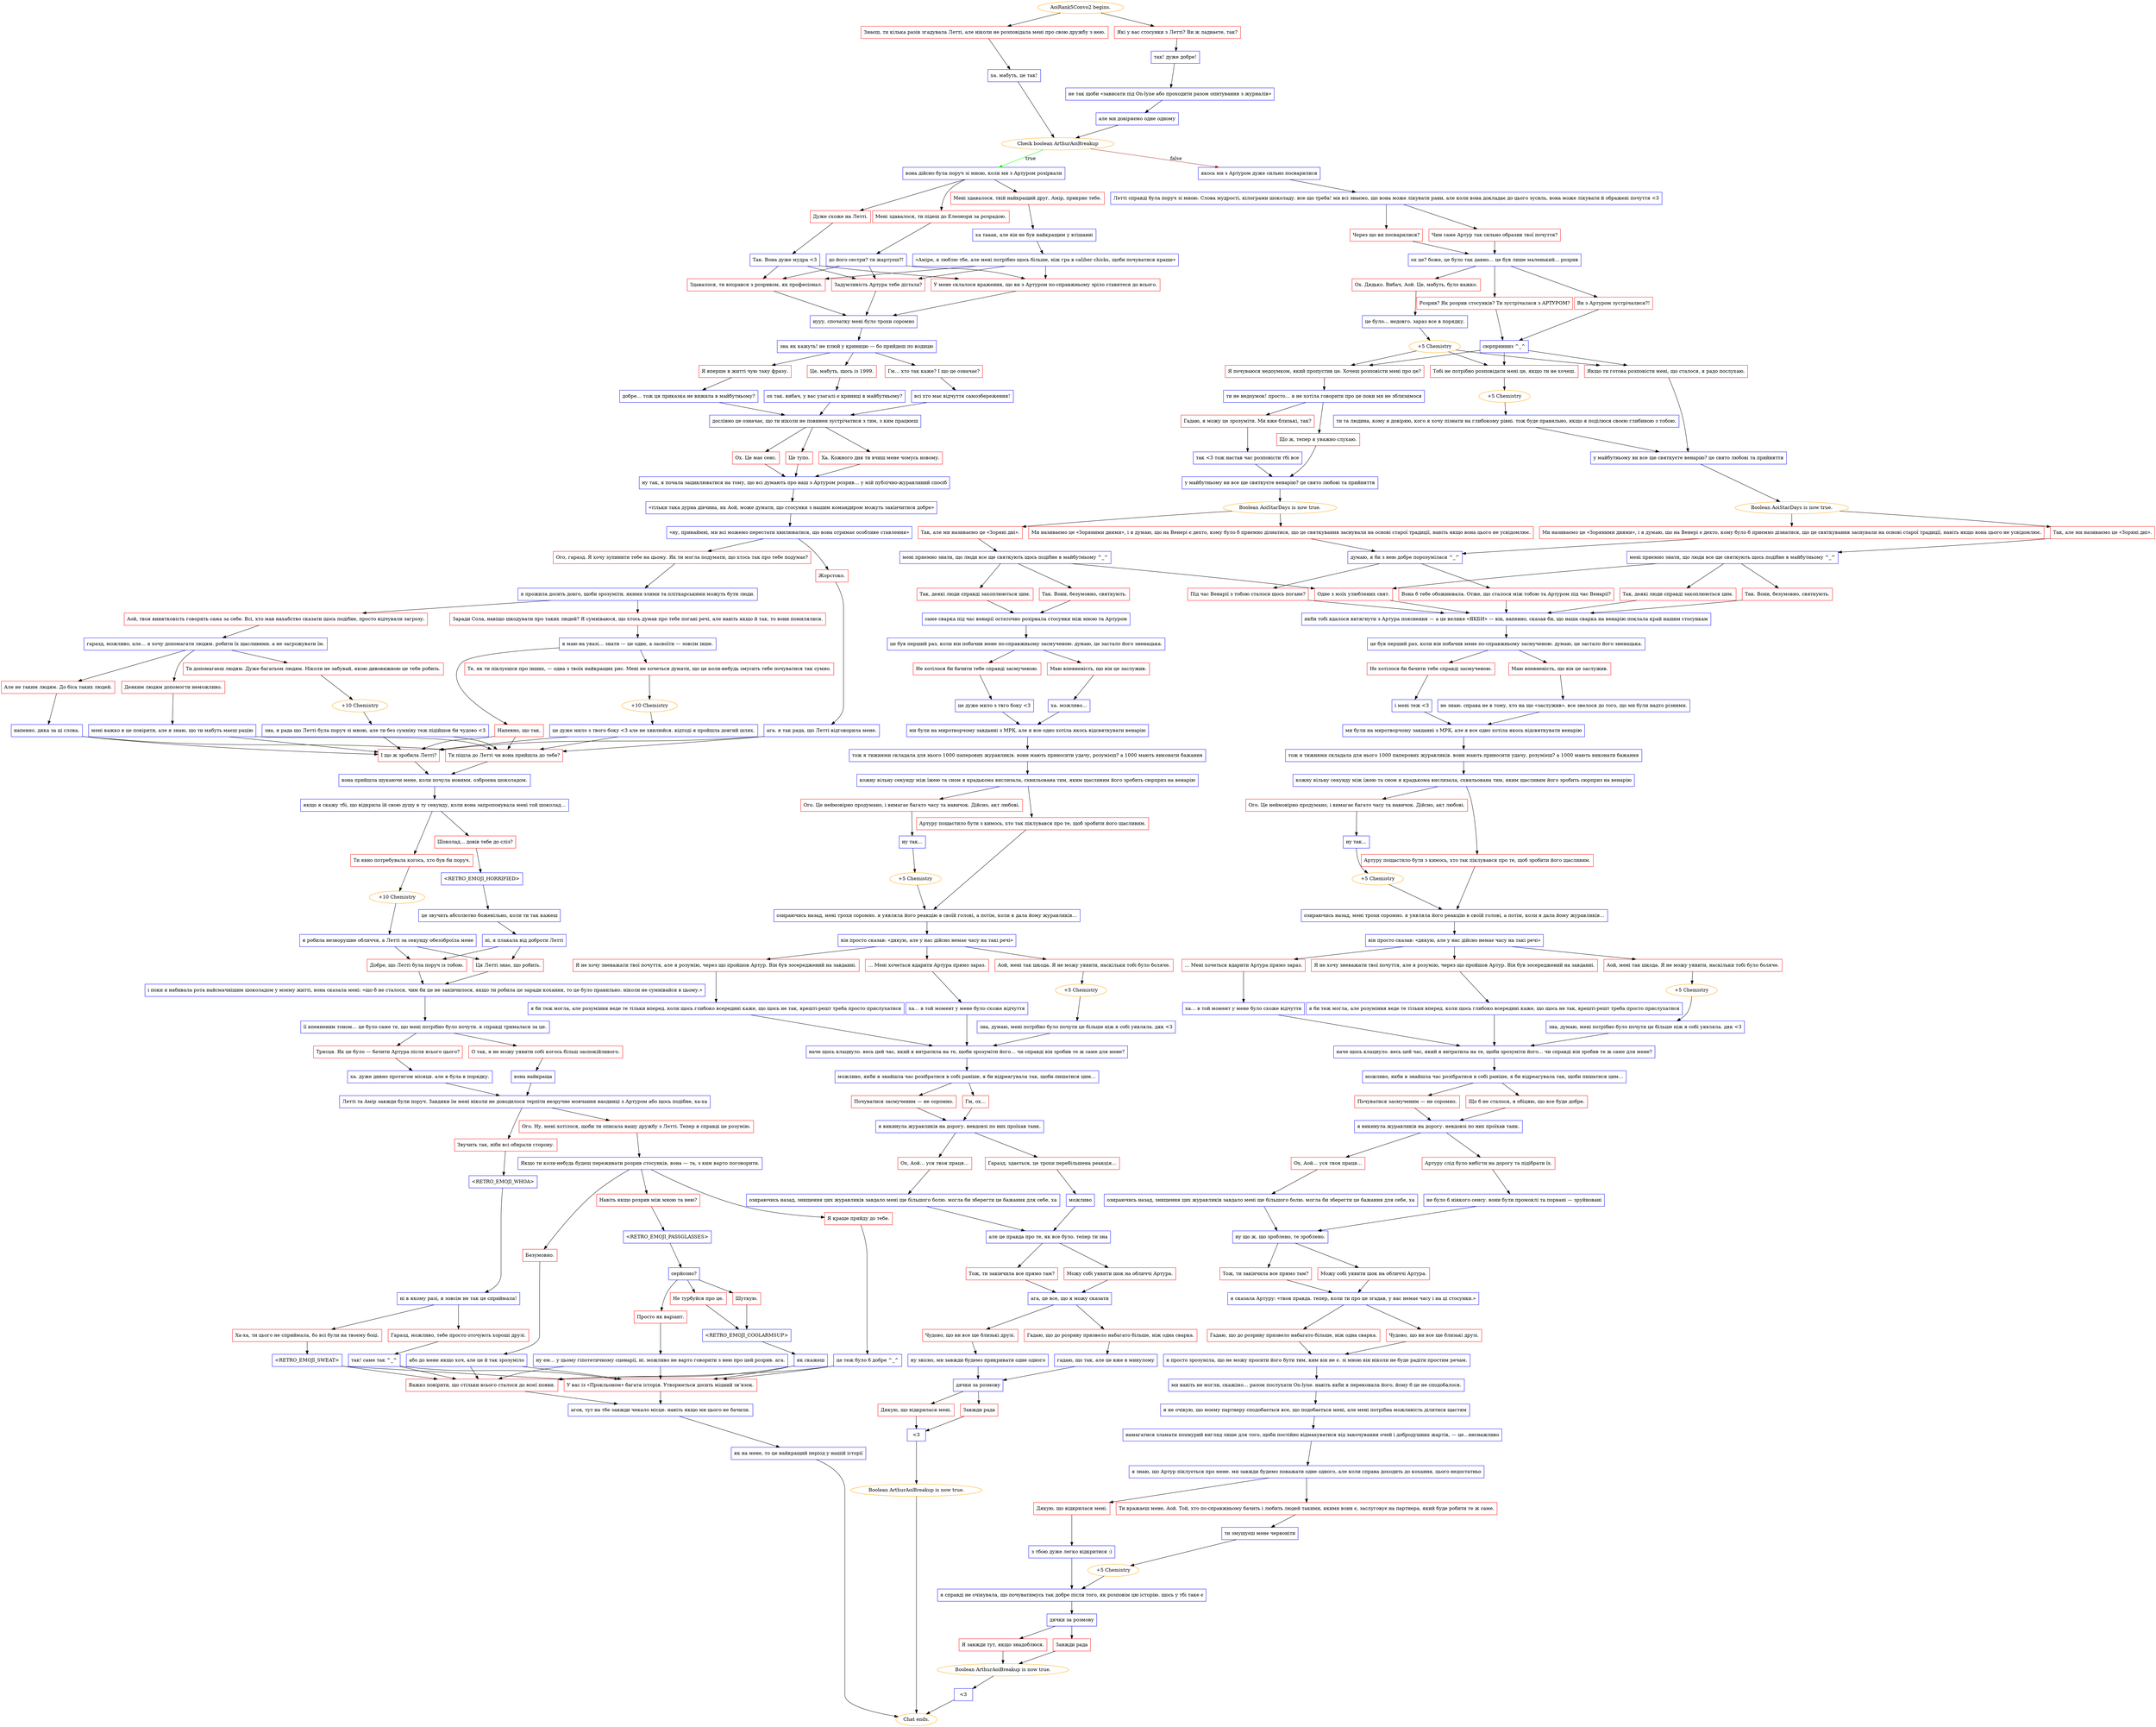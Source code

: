digraph {
	"AoiRank5Convo2 begins." [color=orange];
		"AoiRank5Convo2 begins." -> j3867009956;
		"AoiRank5Convo2 begins." -> j300766105;
	j3867009956 [label="Знаєш, ти кілька разів згадувала Летті, але ніколи не розповідала мені про свою дружбу з нею.",shape=box,color=red];
		j3867009956 -> j661163755;
	j300766105 [label="Які у вас стосунки з Летті? Ви ж ладнаєте, так?",shape=box,color=red];
		j300766105 -> j3300327721;
	j661163755 [label="ха. мабуть, це так!",shape=box,color=blue];
		j661163755 -> j3919667655;
	j3300327721 [label="так! дуже добре!",shape=box,color=blue];
		j3300327721 -> j3810313749;
	j3919667655 [label="Check boolean ArthurAoiBreakup",color=orange];
		j3919667655 -> j93106870 [label=true,color=green];
		j3919667655 -> j4148696164 [label=false,color=brown];
	j3810313749 [label="не так щоби «зависати під On-lyne або проходити разом опитування з журналів»",shape=box,color=blue];
		j3810313749 -> j3362606783;
	j93106870 [label="вона дійсно була поруч зі мною, коли ми з Артуром розірвали",shape=box,color=blue];
		j93106870 -> j2526086227;
		j93106870 -> j1912035536;
		j93106870 -> j3012460485;
	j4148696164 [label="якось ми з Артуром дуже сильно посварилися",shape=box,color=blue];
		j4148696164 -> j3688138899;
	j3362606783 [label="але ми довіряємо одне одному",shape=box,color=blue];
		j3362606783 -> j3919667655;
	j2526086227 [label="Мені здавалося, ти підеш до Елеонори за розрадою.",shape=box,color=red];
		j2526086227 -> j2351650795;
	j1912035536 [label="Мені здавалося, твій найкращий друг, Амір, прикриє тебе.",shape=box,color=red];
		j1912035536 -> j3871766644;
	j3012460485 [label="Дуже схоже на Летті.",shape=box,color=red];
		j3012460485 -> j3112361132;
	j3688138899 [label="Летті справді була поруч зі мною. Слова мудрості, кілограми шоколаду. все що треба! ми всі знаємо, що вона може лікувати рани, але коли вона докладає до цього зусиль, вона може лікувати й ображені почуття <3",shape=box,color=blue];
		j3688138899 -> j3426418817;
		j3688138899 -> j1225331463;
	j2351650795 [label="до його сестри? ти жартуєш?!",shape=box,color=blue];
		j2351650795 -> j3297740659;
		j2351650795 -> j736936270;
		j2351650795 -> j858679909;
	j3871766644 [label="ха тааак, але він не був найкращим у втішанні",shape=box,color=blue];
		j3871766644 -> j2065177377;
	j3112361132 [label="Так. Вона дуже мудра <3",shape=box,color=blue];
		j3112361132 -> j3297740659;
		j3112361132 -> j736936270;
		j3112361132 -> j858679909;
	j3426418817 [label="Через що ви посварилися?",shape=box,color=red];
		j3426418817 -> j2194019596;
	j1225331463 [label="Чим саме Артур так сильно образив твої почуття?",shape=box,color=red];
		j1225331463 -> j2194019596;
	j3297740659 [label="Задумливість Артура тебе дістала?",shape=box,color=red];
		j3297740659 -> j1805237330;
	j736936270 [label="Здавалося, ти впорався з розривом, як професіонал.",shape=box,color=red];
		j736936270 -> j1805237330;
	j858679909 [label="У мене склалося враження, що ви з Артуром по-справжньому зріло ставитеся до всього.",shape=box,color=red];
		j858679909 -> j1805237330;
	j2065177377 [label="«Аміре, я люблю тбе, але мені потрібно щось більше, ніж гра в caliber chicks, щоби почуватися краще»",shape=box,color=blue];
		j2065177377 -> j3297740659;
		j2065177377 -> j736936270;
		j2065177377 -> j858679909;
	j2194019596 [label="ох це? боже, це було так давно… це був лише маленький... розрив",shape=box,color=blue];
		j2194019596 -> j3832972848;
		j2194019596 -> j4053779657;
		j2194019596 -> j955127998;
	j1805237330 [label="нууу, спочатку мені було трохи соромно",shape=box,color=blue];
		j1805237330 -> j1128407647;
	j3832972848 [label="Ви з Артуром зустрічалися?!",shape=box,color=red];
		j3832972848 -> j3064350826;
	j4053779657 [label="Розрив? Як розрив стосунків? Ти зустрічалася з АРТУРОМ?",shape=box,color=red];
		j4053779657 -> j3064350826;
	j955127998 [label="Ох. Дядько. Вибач, Аой. Це, мабуть, було важко.",shape=box,color=red];
		j955127998 -> j2823304944;
	j1128407647 [label="зна як кажуть! не плюй у криницю — бо прийдеш по водицю",shape=box,color=blue];
		j1128407647 -> j258912039;
		j1128407647 -> j1489324609;
		j1128407647 -> j3042536157;
	j3064350826 [label="сюрприиииз ^_^",shape=box,color=blue];
		j3064350826 -> j2026744477;
		j3064350826 -> j147441376;
		j3064350826 -> j3632273916;
	j2823304944 [label="це було… недовго. зараз все в порядку.",shape=box,color=blue];
		j2823304944 -> j1152607240;
	j258912039 [label="Я вперше в житті чую таку фразу.",shape=box,color=red];
		j258912039 -> j2442229257;
	j1489324609 [label="Це, мабуть, щось із 1999.",shape=box,color=red];
		j1489324609 -> j2467575942;
	j3042536157 [label="Гм… хто так каже? І що це означає?",shape=box,color=red];
		j3042536157 -> j1447404211;
	j2026744477 [label="Тобі не потрібно розповідати мені це, якщо ти не хочеш.",shape=box,color=red];
		j2026744477 -> j2741039533;
	j147441376 [label="Якщо ти готова розповісти мені, що сталося, я радо послухаю.",shape=box,color=red];
		j147441376 -> j2752638159;
	j3632273916 [label="Я почуваюся недоумком, який пропустив це. Хочеш розповісти мені про це?",shape=box,color=red];
		j3632273916 -> j2113054300;
	j1152607240 [label="+5 Chemistry",color=orange];
		j1152607240 -> j2026744477;
		j1152607240 -> j147441376;
		j1152607240 -> j3632273916;
	j2442229257 [label="добре… тож ця приказка не вижила в майбутньому?",shape=box,color=blue];
		j2442229257 -> j669731670;
	j2467575942 [label="ох так. вибач, у вас узагалі є криниці в майбутньому?",shape=box,color=blue];
		j2467575942 -> j669731670;
	j1447404211 [label="всі хто має відчуття самозбереження!",shape=box,color=blue];
		j1447404211 -> j669731670;
	j2741039533 [label="+5 Chemistry",color=orange];
		j2741039533 -> j2168530226;
	j2752638159 [label="у майбутньому ви все ще святкуєте венарію? це свято любові та прийняття",shape=box,color=blue];
		j2752638159 -> j3698431878;
	j2113054300 [label="ти не недоумок! просто… я не хотіла говорити про це поки ми не зблизимося",shape=box,color=blue];
		j2113054300 -> j1987359690;
		j2113054300 -> j508613263;
	j669731670 [label="дослівно це означає, що ти ніколи не повинен зустрічатися з тим, з ким працюєш",shape=box,color=blue];
		j669731670 -> j2844088174;
		j669731670 -> j3866198008;
		j669731670 -> j1087114257;
	j2168530226 [label="ти та людина, кому я довіряю, кого я хочу пізнати на глибокому рівні. тож буде правильно, якщо я поділюся своєю глибиною з тобою.",shape=box,color=blue];
		j2168530226 -> j2752638159;
	j3698431878 [label="Boolean AoiStarDays is now true.",color=orange];
		j3698431878 -> j832290287;
		j3698431878 -> j2212649640;
	j1987359690 [label="Що ж, тепер я уважно слухаю.",shape=box,color=red];
		j1987359690 -> j3660830994;
	j508613263 [label="Гадаю, я можу це зрозуміти. Ми вже близькі, так?",shape=box,color=red];
		j508613263 -> j3594127193;
	j2844088174 [label="Ох. Це має сенс.",shape=box,color=red];
		j2844088174 -> j719059282;
	j3866198008 [label="Це тупо.",shape=box,color=red];
		j3866198008 -> j719059282;
	j1087114257 [label="Ха. Кожного дня ти вчиш мене чомусь новому.",shape=box,color=red];
		j1087114257 -> j719059282;
	j832290287 [label="Так, але ми називаємо це «Зоряні дні».",shape=box,color=red];
		j832290287 -> j3877540949;
	j2212649640 [label="Ми називаємо це «Зоряними днями», і я думаю, що на Венері є дехто, кому було б приємно дізнатися, що це святкування заснували на основі старої традиції, навіть якщо вона цього не усвідомлює.",shape=box,color=red];
		j2212649640 -> j591103972;
	j3660830994 [label="у майбутньому ви все ще святкуєте венарію? це свято любові та прийняття",shape=box,color=blue];
		j3660830994 -> j3257642712;
	j3594127193 [label="так <3 тож настав час розповісти тбі все",shape=box,color=blue];
		j3594127193 -> j3660830994;
	j719059282 [label="ну так, я почала зациклюватися на тому, що всі думають про наш з Артуром розрив… у мій публічно-журавлиний спосіб",shape=box,color=blue];
		j719059282 -> j3852907007;
	j3877540949 [label="мені приємно знати, що люди все ще святкують щось подібне в майбутньому ^_^",shape=box,color=blue];
		j3877540949 -> j4082489480;
		j3877540949 -> j609900671;
		j3877540949 -> j3734617307;
	j591103972 [label="думаю, я би з нею добре порозумілася ^_^",shape=box,color=blue];
		j591103972 -> j3037981785;
		j591103972 -> j3109532498;
	j3257642712 [label="Boolean AoiStarDays is now true.",color=orange];
		j3257642712 -> j4031329148;
		j3257642712 -> j2584284176;
	j3852907007 [label="«тільки така дурна дівчина, як Аой, може думати, що стосунки з нашим командиром можуть закінчитися добре»",shape=box,color=blue];
		j3852907007 -> j69174716;
	j4082489480 [label="Так. Вони, безумовно, святкують.",shape=box,color=red];
		j4082489480 -> j1167777931;
	j609900671 [label="Так, деякі люди справді захоплюються цим.",shape=box,color=red];
		j609900671 -> j1167777931;
	j3734617307 [label="Одне з моїх улюблених свят.",shape=box,color=red];
		j3734617307 -> j1167777931;
	j3037981785 [label="Вона б тебе обожнювала. Отже, що сталося між тобою та Артуром під час Венарії?",shape=box,color=red];
		j3037981785 -> j1167777931;
	j3109532498 [label="Під час Венарії з тобою сталося щось погане?",shape=box,color=red];
		j3109532498 -> j1167777931;
	j4031329148 [label="Ми називаємо це «Зоряними днями», і я думаю, що на Венері є дехто, кому було б приємно дізнатися, що це святкування заснували на основі старої традиції, навіть якщо вона цього не усвідомлює.",shape=box,color=red];
		j4031329148 -> j591103972;
	j2584284176 [label="Так, але ми називаємо це «Зоряні дні».",shape=box,color=red];
		j2584284176 -> j1580064279;
	j69174716 [label="«ну, принаймні, ми всі можемо перестати хвилюватися, що вона отримає особливе ставлення»",shape=box,color=blue];
		j69174716 -> j626631523;
		j69174716 -> j1111545486;
	j1167777931 [label="якби тобі вдалося витягнути з Артура пояснення — а це велике «ЯКБИ» — він, напевно, сказав би, що наша сварка на венарію поклала край нашим стосункам",shape=box,color=blue];
		j1167777931 -> j3952677774;
	j1580064279 [label="мені приємно знати, що люди все ще святкують щось подібне в майбутньому ^_^",shape=box,color=blue];
		j1580064279 -> j3734617307;
		j1580064279 -> j1826543292;
		j1580064279 -> j3060960082;
	j626631523 [label="Ого, гаразд. Я хочу зупинити тебе на цьому. Як ти могла подумати, що хтось так про тебе подумає?",shape=box,color=red];
		j626631523 -> j3817115338;
	j1111545486 [label="Жорстоко.",shape=box,color=red];
		j1111545486 -> j3248100168;
	j3952677774 [label="це був перший раз, коли він побачив мене по-справжньому засмученою. думаю, це застало його зненацька.",shape=box,color=blue];
		j3952677774 -> j1623733705;
		j3952677774 -> j1273438205;
	j1826543292 [label="Так, деякі люди справді захоплюються цим.",shape=box,color=red];
		j1826543292 -> j776795083;
	j3060960082 [label="Так. Вони, безумовно, святкують.",shape=box,color=red];
		j3060960082 -> j776795083;
	j3817115338 [label="я прожила досить довго, щоби зрозуміти, якими злими та пліткарськими можуть бути люди.",shape=box,color=blue];
		j3817115338 -> j4197152741;
		j3817115338 -> j3381452762;
	j3248100168 [label="ага. я так рада, що Летті відговорила мене.",shape=box,color=blue];
		j3248100168 -> j811395476;
		j3248100168 -> j236030052;
	j1623733705 [label="Не хотілося би бачити тебе справді засмученою.",shape=box,color=red];
		j1623733705 -> j205099632;
	j1273438205 [label="Маю впевненість, що він це заслужив.",shape=box,color=red];
		j1273438205 -> j2328465311;
	j776795083 [label="саме сварка під час венарії остаточно розірвала стосунки між мною та Артуром",shape=box,color=blue];
		j776795083 -> j3234100247;
	j4197152741 [label="Заради Сола, навіщо шкодувати про таких людей? Я сумніваюся, що хтось думав про тебе погані речі, але навіть якщо й так, то вони помилялися.",shape=box,color=red];
		j4197152741 -> j986418174;
	j3381452762 [label="Аой, твоя винятковість говорить сама за себе. Всі, хто мав нахабство сказати щось подібне, просто відчували загрозу.",shape=box,color=red];
		j3381452762 -> j2369840095;
	j811395476 [label="Ти пішла до Летті чи вона прийшла до тебе?",shape=box,color=red];
		j811395476 -> j2817021067;
	j236030052 [label="І що ж зробила Летті?",shape=box,color=red];
		j236030052 -> j2817021067;
	j205099632 [label="і мені теж <3",shape=box,color=blue];
		j205099632 -> j859244590;
	j2328465311 [label="не знаю. справа не в тому, хто на що «заслужив». все звелося до того, що ми були надто різними.",shape=box,color=blue];
		j2328465311 -> j859244590;
	j3234100247 [label="це був перший раз, коли він побачив мене по-справжньому засмученою. думаю, це застало його зненацька.",shape=box,color=blue];
		j3234100247 -> j1449524780;
		j3234100247 -> j989258286;
	j986418174 [label="я маю на увазі… знати — це одне, а засвоїти — зовсім інше.",shape=box,color=blue];
		j986418174 -> j3127023576;
		j986418174 -> j1463998678;
	j2369840095 [label="гаразд, можливо, але… я хочу допомагати людям. робити їх щасливими. а не загрожувати їм.",shape=box,color=blue];
		j2369840095 -> j3038546581;
		j2369840095 -> j301428380;
		j2369840095 -> j1298950675;
	j2817021067 [label="вона прийшла шукаючи мене, коли почула новими. озброєна шоколадом.",shape=box,color=blue];
		j2817021067 -> j4091146752;
	j859244590 [label="ми були на миротворчому завданні з МРК, але я все одно хотіла якось відсвяткувати венарію",shape=box,color=blue];
		j859244590 -> j2799044209;
	j1449524780 [label="Не хотілося би бачити тебе справді засмученою.",shape=box,color=red];
		j1449524780 -> j2625307886;
	j989258286 [label="Маю впевненість, що він це заслужив.",shape=box,color=red];
		j989258286 -> j2511404760;
	j3127023576 [label="Те, як ти піклуєшся про інших, — одна з твоїх найкращих рис. Мені не хочеться думати, що це коли-небудь змусить тебе почуватися так сумно.",shape=box,color=red];
		j3127023576 -> j2866814555;
	j1463998678 [label="Напевно, що так.",shape=box,color=red];
		j1463998678 -> j811395476;
		j1463998678 -> j236030052;
	j3038546581 [label="Але не таким людям. До біса таких людей.",shape=box,color=red];
		j3038546581 -> j2504235639;
	j301428380 [label="Деяким людям допомогти неможливо.",shape=box,color=red];
		j301428380 -> j294894032;
	j1298950675 [label="Ти допомагаєш людям. Дуже багатьом людям. Ніколи не забувай, якою дивовижною це тебе робить.",shape=box,color=red];
		j1298950675 -> j3262985149;
	j4091146752 [label="якщо я скажу тбі, що відкрила їй свою душу в ту секунду, коли вона запропонувала мені той шоколад…",shape=box,color=blue];
		j4091146752 -> j4164071547;
		j4091146752 -> j2969766760;
	j2799044209 [label="тож я тижнями складала для нього 1000 паперових журавликів. вони мають приносити удачу, розумієш? а 1000 мають виконати бажання",shape=box,color=blue];
		j2799044209 -> j1201049607;
	j2625307886 [label="це дуже мило з твго боку <3",shape=box,color=blue];
		j2625307886 -> j3289061824;
	j2511404760 [label="ха. можливо…",shape=box,color=blue];
		j2511404760 -> j3289061824;
	j2866814555 [label="+10 Chemistry",color=orange];
		j2866814555 -> j301859240;
	j2504235639 [label="напевно. дяка за ці слова.",shape=box,color=blue];
		j2504235639 -> j811395476;
		j2504235639 -> j236030052;
	j294894032 [label="мені важко в це повірити, але я знаю, що ти мабуть маєш рацію",shape=box,color=blue];
		j294894032 -> j811395476;
		j294894032 -> j236030052;
	j3262985149 [label="+10 Chemistry",color=orange];
		j3262985149 -> j2339707379;
	j4164071547 [label="Ти явно потребувала когось, хто був би поруч.",shape=box,color=red];
		j4164071547 -> j1842855600;
	j2969766760 [label="Шоколад… довів тебе до сліз?",shape=box,color=red];
		j2969766760 -> j3864155356;
	j1201049607 [label="кожну вільну секунду між їжею та сном я крадькома вислизала, схвильована тим, яким щасливим його зробить сюрприз на венарію",shape=box,color=blue];
		j1201049607 -> j698580109;
		j1201049607 -> j3036781315;
	j3289061824 [label="ми були на миротворчому завданні з МРК, але я все одно хотіла якось відсвяткувати венарію",shape=box,color=blue];
		j3289061824 -> j2550671759;
	j301859240 [label="це дуже мило з твого боку <3 але не хвилюйся. відтоді я пройшла довгий шлях.",shape=box,color=blue];
		j301859240 -> j811395476;
		j301859240 -> j236030052;
	j2339707379 [label="зна, я рада що Летті була поруч зі мною, але ти без сумніву теж підійшов би чудово <3",shape=box,color=blue];
		j2339707379 -> j811395476;
		j2339707379 -> j236030052;
	j1842855600 [label="+10 Chemistry",color=orange];
		j1842855600 -> j231973895;
	j3864155356 [label="<RETRO_EMOJI_HORRIFIED>",shape=box,color=blue];
		j3864155356 -> j1178020852;
	j698580109 [label="Ого. Це неймовірно продумано, і вимагає багато часу та навичок. Дійсно, акт любові.",shape=box,color=red];
		j698580109 -> j2654479495;
	j3036781315 [label="Артуру пощастило бути з кимось, хто так піклувався про те, щоб зробити його щасливим.",shape=box,color=red];
		j3036781315 -> j3732099148;
	j2550671759 [label="тож я тижнями складала для нього 1000 паперових журавликів. вони мають приносити удачу, розумієш? а 1000 мають виконати бажання",shape=box,color=blue];
		j2550671759 -> j1068589503;
	j231973895 [label="я робила незворушне обличчя, а Летті за секунду обеззброїла мене",shape=box,color=blue];
		j231973895 -> j3610742257;
		j231973895 -> j2527354099;
	j1178020852 [label="це звучить абсолютно божевільно, коли ти так кажеш",shape=box,color=blue];
		j1178020852 -> j3328995596;
	j2654479495 [label="ну так...",shape=box,color=blue];
		j2654479495 -> j4227924192;
	j3732099148 [label="озираючись назад, мені трохи соромно. я уявляла його реакцію в своїй голові, а потім, коли я дала йому журавликів…",shape=box,color=blue];
		j3732099148 -> j3665644485;
	j1068589503 [label="кожну вільну секунду між їжею та сном я крадькома вислизала, схвильована тим, яким щасливим його зробить сюрприз на венарію",shape=box,color=blue];
		j1068589503 -> j2976985081;
		j1068589503 -> j3229067827;
	j3610742257 [label="Добре, що Летті була поруч із тобою.",shape=box,color=red];
		j3610742257 -> j561432459;
	j2527354099 [label="Ця Летті знає, що робить.",shape=box,color=red];
		j2527354099 -> j561432459;
	j3328995596 [label="ні, я плакала від доброти Летті",shape=box,color=blue];
		j3328995596 -> j3610742257;
		j3328995596 -> j2527354099;
	j4227924192 [label="+5 Chemistry",color=orange];
		j4227924192 -> j3732099148;
	j3665644485 [label="він просто сказав: «дякую, але у нас дійсно немає часу на такі речі»",shape=box,color=blue];
		j3665644485 -> j2564562348;
		j3665644485 -> j2971956492;
		j3665644485 -> j2264770022;
	j2976985081 [label="Артуру пощастило бути з кимось, хто так піклувався про те, щоб зробити його щасливим.",shape=box,color=red];
		j2976985081 -> j3136065855;
	j3229067827 [label="Ого. Це неймовірно продумано, і вимагає багато часу та навичок. Дійсно, акт любові.",shape=box,color=red];
		j3229067827 -> j2360377720;
	j561432459 [label="і поки я набивала рота найсмачнішим шоколадом у моєму житті, вона сказала мені: «що б не сталося, чим би це не закінчилося, якщо ти робила це заради кохання, то це було правильно. ніколи не сумнівайся в цьому.»",shape=box,color=blue];
		j561432459 -> j1423143777;
	j2564562348 [label="… Мені хочеться вдарити Артура прямо зараз.",shape=box,color=red];
		j2564562348 -> j1213027810;
	j2971956492 [label="Аой, мені так шкода. Я не можу уявити, наскільки тобі було боляче.",shape=box,color=red];
		j2971956492 -> j1956562838;
	j2264770022 [label="Я не хочу зневажати твої почуття, але я розумію, через що пройшов Артур. Він був зосереджений на завданні.",shape=box,color=red];
		j2264770022 -> j1503137441;
	j3136065855 [label="озираючись назад, мені трохи соромно. я уявляла його реакцію в своїй голові, а потім, коли я дала йому журавликів…",shape=box,color=blue];
		j3136065855 -> j3696897767;
	j2360377720 [label="ну так...",shape=box,color=blue];
		j2360377720 -> j330199655;
	j1423143777 [label="її впевненим тоном… це було саме те, що мені потрібно було почути. я справді трималася за це.",shape=box,color=blue];
		j1423143777 -> j821946278;
		j1423143777 -> j3061198702;
	j1213027810 [label="ха… в той момент у мене було схоже відчуття",shape=box,color=blue];
		j1213027810 -> j1733513805;
	j1956562838 [label="+5 Chemistry",color=orange];
		j1956562838 -> j1736329103;
	j1503137441 [label="я би теж могла, але розуміння веде те тільки вперед. коли щось глибоко всередині каже, що щось не так, врешті-решт треба просто прислухатися",shape=box,color=blue];
		j1503137441 -> j1733513805;
	j3696897767 [label="він просто сказав: «дякую, але у нас дійсно немає часу на такі речі»",shape=box,color=blue];
		j3696897767 -> j140973540;
		j3696897767 -> j2468073992;
		j3696897767 -> j3968636505;
	j330199655 [label="+5 Chemistry",color=orange];
		j330199655 -> j3136065855;
	j821946278 [label="Трясця. Як це було — бачити Артура після всього цього?",shape=box,color=red];
		j821946278 -> j2703936845;
	j3061198702 [label="О так, я не можу уявити собі когось більш заспокійливого.",shape=box,color=red];
		j3061198702 -> j292427906;
	j1733513805 [label="наче щось клацнуло. весь цей час, який я витратила на те, щоби зрозуміти його… чи справді він зробив те ж саме для мене?",shape=box,color=blue];
		j1733513805 -> j1850076693;
	j1736329103 [label="зна, думаю, мені потрібно було почути це більше ніж я собі уявляла. дяк <3",shape=box,color=blue];
		j1736329103 -> j1733513805;
	j140973540 [label="Я не хочу зневажати твої почуття, але я розумію, через що пройшов Артур. Він був зосереджений на завданні.",shape=box,color=red];
		j140973540 -> j966217380;
	j2468073992 [label="Аой, мені так шкода. Я не можу уявити, наскільки тобі було боляче.",shape=box,color=red];
		j2468073992 -> j1398350973;
	j3968636505 [label="… Мені хочеться вдарити Артура прямо зараз.",shape=box,color=red];
		j3968636505 -> j1457025772;
	j2703936845 [label="ха. дуже дивно протягом місяця. але я була в порядку.",shape=box,color=blue];
		j2703936845 -> j1823316011;
	j292427906 [label="вона найкраща",shape=box,color=blue];
		j292427906 -> j1823316011;
	j1850076693 [label="можливо, якби я знайшла час розібратися в собі раніше, я би відреагувала так, щоби пишатися цим…",shape=box,color=blue];
		j1850076693 -> j3012414429;
		j1850076693 -> j583529471;
	j966217380 [label="я би теж могла, але розуміння веде те тільки вперед. коли щось глибоко всередині каже, що щось не так, врешті-решт треба просто прислухатися",shape=box,color=blue];
		j966217380 -> j4178632304;
	j1398350973 [label="+5 Chemistry",color=orange];
		j1398350973 -> j1051031070;
	j1457025772 [label="ха… в той момент у мене було схоже відчуття",shape=box,color=blue];
		j1457025772 -> j4178632304;
	j1823316011 [label="Летті та Амір завжди були поруч. Завдяки їм мені ніколи не доводилося терпіти незручне мовчання наодинці з Артуром або щось подібне, ха-ха",shape=box,color=blue];
		j1823316011 -> j161353431;
		j1823316011 -> j1024345973;
	j3012414429 [label="Почуватися засмученим — не соромно.",shape=box,color=red];
		j3012414429 -> j620589499;
	j583529471 [label="Що б не сталося, я обіцяю, що все буде добре.",shape=box,color=red];
		j583529471 -> j620589499;
	j4178632304 [label="наче щось клацнуло. весь цей час, який я витратила на те, щоби зрозуміти його… чи справді він зробив те ж саме для мене?",shape=box,color=blue];
		j4178632304 -> j264511753;
	j1051031070 [label="зна, думаю, мені потрібно було почути це більше ніж я собі уявляла. дяк <3",shape=box,color=blue];
		j1051031070 -> j4178632304;
	j161353431 [label="Ого. Ну, мені хотілося, щоби ти описала вашу дружбу з Летті. Тепер я справді це розумію.",shape=box,color=red];
		j161353431 -> j2152650054;
	j1024345973 [label="Звучить так, ніби всі обирали сторону.",shape=box,color=red];
		j1024345973 -> j2454384274;
	j620589499 [label="я викинула журавликів на дорогу. невдовзі по них проїхав танк.",shape=box,color=blue];
		j620589499 -> j2515904148;
		j620589499 -> j3649074069;
	j264511753 [label="можливо, якби я знайшла час розібратися в собі раніше, я би відреагувала так, щоби пишатися цим…",shape=box,color=blue];
		j264511753 -> j2282917434;
		j264511753 -> j671380512;
	j2152650054 [label="Якщо ти коли-небудь будеш переживати розрив стосунків, вона — та, з ким варто поговорити.",shape=box,color=blue];
		j2152650054 -> j3586545813;
		j2152650054 -> j489501437;
		j2152650054 -> j825171165;
	j2454384274 [label="<RETRO_EMOJI_WHOA>",shape=box,color=blue];
		j2454384274 -> j2486052550;
	j2515904148 [label="Ох, Аой… уся твоя праця…",shape=box,color=red];
		j2515904148 -> j1443620730;
	j3649074069 [label="Артуру слід було вибігти на дорогу та підібрати їх.",shape=box,color=red];
		j3649074069 -> j1751119594;
	j2282917434 [label="Почуватися засмученим — не соромно.",shape=box,color=red];
		j2282917434 -> j3310231453;
	j671380512 [label="Гм, ох…",shape=box,color=red];
		j671380512 -> j3310231453;
	j3586545813 [label="Навіть якщо розрив між мною та нею?",shape=box,color=red];
		j3586545813 -> j2386239149;
	j489501437 [label="Я краще прийду до тебе.",shape=box,color=red];
		j489501437 -> j4076685405;
	j825171165 [label="Безумовно.",shape=box,color=red];
		j825171165 -> j1376441851;
	j2486052550 [label="ні в якому разі, я зовсім не так це сприймала!",shape=box,color=blue];
		j2486052550 -> j993876189;
		j2486052550 -> j1883153648;
	j1443620730 [label="озираючись назад, знищення цих журавликів завдало мені ще більшого болю. могла би зберегти це бажання для себе, ха",shape=box,color=blue];
		j1443620730 -> j3153795442;
	j1751119594 [label="не було б ніякого сенсу. вони були промоклі та порвані — зруйновані",shape=box,color=blue];
		j1751119594 -> j3153795442;
	j3310231453 [label="я викинула журавликів на дорогу. невдовзі по них проїхав танк.",shape=box,color=blue];
		j3310231453 -> j3564590520;
		j3310231453 -> j2486438671;
	j2386239149 [label="<RETRO_EMOJI_PASSGLASSES>",shape=box,color=blue];
		j2386239149 -> j3266604510;
	j4076685405 [label="це теж було б добре ^_^",shape=box,color=blue];
		j4076685405 -> j3864732783;
		j4076685405 -> j2325187646;
	j1376441851 [label="або до мене якщо хоч, але це й так зрозуміло",shape=box,color=blue];
		j1376441851 -> j3864732783;
		j1376441851 -> j2325187646;
	j993876189 [label="Ха-ха, ти цього не сприймала, бо всі були на твоєму боці.",shape=box,color=red];
		j993876189 -> j3599167279;
	j1883153648 [label="Гаразд, можливо, тебе просто оточують хороші друзі.",shape=box,color=red];
		j1883153648 -> j4269198255;
	j3153795442 [label="ну що ж. що зроблено, те зроблено.",shape=box,color=blue];
		j3153795442 -> j3986731651;
		j3153795442 -> j3849253321;
	j3564590520 [label="Ох, Аой… уся твоя праця…",shape=box,color=red];
		j3564590520 -> j2960070798;
	j2486438671 [label="Гаразд, здається, це трохи перебільшена реакція…",shape=box,color=red];
		j2486438671 -> j965999752;
	j3266604510 [label="серйозно?",shape=box,color=blue];
		j3266604510 -> j2634479647;
		j3266604510 -> j3529035126;
		j3266604510 -> j3364405976;
	j3864732783 [label="У вас із «Прокльоном» багата історія. Утворюється досить міцний зв’язок.",shape=box,color=red];
		j3864732783 -> j2124449531;
	j2325187646 [label="Важко повірити, що стільки всього сталося до моєї появи.",shape=box,color=red];
		j2325187646 -> j2124449531;
	j3599167279 [label="<RETRO_EMOJI_SWEAT>",shape=box,color=blue];
		j3599167279 -> j3864732783;
		j3599167279 -> j2325187646;
	j4269198255 [label="так! саме так ^_^",shape=box,color=blue];
		j4269198255 -> j3864732783;
		j4269198255 -> j2325187646;
	j3986731651 [label="Тож, ти закінчила все прямо там?",shape=box,color=red];
		j3986731651 -> j1880897067;
	j3849253321 [label="Можу собі уявити шок на обличчі Артура.",shape=box,color=red];
		j3849253321 -> j1880897067;
	j2960070798 [label="озираючись назад, знищення цих журавликів завдало мені ще більшого болю. могла би зберегти це бажання для себе, ха",shape=box,color=blue];
		j2960070798 -> j1998738489;
	j965999752 [label="можливо",shape=box,color=blue];
		j965999752 -> j1998738489;
	j2634479647 [label="Просто як варіант.",shape=box,color=red];
		j2634479647 -> j3568999425;
	j3529035126 [label="Шуткую.",shape=box,color=red];
		j3529035126 -> j3992902834;
	j3364405976 [label="Не турбуйся про це.",shape=box,color=red];
		j3364405976 -> j3992902834;
	j2124449531 [label="агов, тут на тбе завжди чекало місце. навіть якщо ми цього не бачили.",shape=box,color=blue];
		j2124449531 -> j1434582028;
	j1880897067 [label="я сказала Артуру: «твоя правда. тепер, коли ти про це згадав, у нас немає часу і на ці стосунки.»",shape=box,color=blue];
		j1880897067 -> j2149112669;
		j1880897067 -> j1895858179;
	j1998738489 [label="але це правда про те, як все було. тепер ти зна",shape=box,color=blue];
		j1998738489 -> j2327189836;
		j1998738489 -> j2109203264;
	j3568999425 [label="ну ем… у цьому гіпотетичному сценарії, ні. можливо не варто говорити з нею про цей розрив. ага.",shape=box,color=blue];
		j3568999425 -> j3864732783;
		j3568999425 -> j2325187646;
	j3992902834 [label="<RETRO_EMOJI_COOLARMSUP>",shape=box,color=blue];
		j3992902834 -> j1396121863;
	j1434582028 [label="як на мене, то це найкращий період у нашій історії",shape=box,color=blue];
		j1434582028 -> "Chat ends.";
	j2149112669 [label="Чудово, що ви все ще близькі друзі.",shape=box,color=red];
		j2149112669 -> j2086328923;
	j1895858179 [label="Гадаю, що до розриву призвело набагато більше, ніж одна сварка.",shape=box,color=red];
		j1895858179 -> j2086328923;
	j2327189836 [label="Тож, ти закінчила все прямо там?",shape=box,color=red];
		j2327189836 -> j1545382633;
	j2109203264 [label="Можу собі уявити шок на обличчі Артура.",shape=box,color=red];
		j2109203264 -> j1545382633;
	j1396121863 [label="як скажеш",shape=box,color=blue];
		j1396121863 -> j3864732783;
		j1396121863 -> j2325187646;
	"Chat ends." [color=orange];
	j2086328923 [label="я просто зрозуміла, що не можу просити його бути тим, ким він не є. зі мною він ніколи не буде радіти простим речам.",shape=box,color=blue];
		j2086328923 -> j2458669278;
	j1545382633 [label="ага, це все, що я можу сказати",shape=box,color=blue];
		j1545382633 -> j2488881130;
		j1545382633 -> j3483777110;
	j2458669278 [label="ми навіть не могли, скажімо… разом послухати On-lyne. навіть якби я переконала його, йому б це не сподобалося.",shape=box,color=blue];
		j2458669278 -> j4275906442;
	j2488881130 [label="Чудово, що ви все ще близькі друзі.",shape=box,color=red];
		j2488881130 -> j372172729;
	j3483777110 [label="Гадаю, що до розриву призвело набагато більше, ніж одна сварка.",shape=box,color=red];
		j3483777110 -> j2321019089;
	j4275906442 [label="я не очікую, що моєму партнеру сподобається все, що подобається мені, але мені потрібна можливість ділитися щастям",shape=box,color=blue];
		j4275906442 -> j2941884892;
	j372172729 [label="ну звісно, ми завжди будемо прикривати одне одного",shape=box,color=blue];
		j372172729 -> j990115527;
	j2321019089 [label="гадаю, що так, але це вже в минулому",shape=box,color=blue];
		j2321019089 -> j990115527;
	j2941884892 [label="намагатися зламати похмурий вигляд лише для того, щоби постійно відмахуватися від закочування очей і добродушних жартів, — це…виснажливо",shape=box,color=blue];
		j2941884892 -> j145575192;
	j990115527 [label="дячки за розмову",shape=box,color=blue];
		j990115527 -> j1494131474;
		j990115527 -> j1677748879;
	j145575192 [label="я знаю, що Артур піклується про мене. ми завжди будемо поважати одне одного, але коли справа доходить до кохання, цього недостатньо",shape=box,color=blue];
		j145575192 -> j1121918986;
		j145575192 -> j1346824379;
	j1494131474 [label="Завжди рада",shape=box,color=red];
		j1494131474 -> j3847458547;
	j1677748879 [label="Дякую, що відкрилася мені.",shape=box,color=red];
		j1677748879 -> j3847458547;
	j1121918986 [label="Дякую, що відкрилася мені.",shape=box,color=red];
		j1121918986 -> j1396727625;
	j1346824379 [label="Ти вражаєш мене, Аой. Той, хто по-справжньому бачить і любить людей такими, якими вони є, заслуговує на партнера, який буде робити те ж саме.",shape=box,color=red];
		j1346824379 -> j3300826056;
	j3847458547 [label="<3",shape=box,color=blue];
		j3847458547 -> j122023758;
	j1396727625 [label="з тбою дуже легко відкритися :)",shape=box,color=blue];
		j1396727625 -> j3139200170;
	j3300826056 [label="ти змушуєш мене червоніти",shape=box,color=blue];
		j3300826056 -> j3417004785;
	j122023758 [label="Boolean ArthurAoiBreakup is now true.",color=orange];
		j122023758 -> "Chat ends.";
	j3139200170 [label="я справді не очікувала, що почуватимусь так добре після того, як розповім цю історію. щось у тбі таке є",shape=box,color=blue];
		j3139200170 -> j2557869881;
	j3417004785 [label="+5 Chemistry",color=orange];
		j3417004785 -> j3139200170;
	j2557869881 [label="дячки за розмову",shape=box,color=blue];
		j2557869881 -> j26110951;
		j2557869881 -> j3827522818;
	j26110951 [label="Я завжди тут, якщо знадоблюся.",shape=box,color=red];
		j26110951 -> j242659642;
	j3827522818 [label="Завжди рада",shape=box,color=red];
		j3827522818 -> j242659642;
	j242659642 [label="Boolean ArthurAoiBreakup is now true.",color=orange];
		j242659642 -> j1841680728;
	j1841680728 [label="<3",shape=box,color=blue];
		j1841680728 -> "Chat ends.";
}
